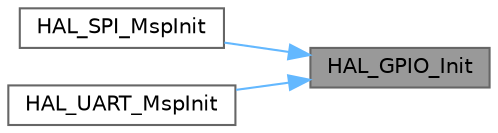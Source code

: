 digraph "HAL_GPIO_Init"
{
 // LATEX_PDF_SIZE
  bgcolor="transparent";
  edge [fontname=Helvetica,fontsize=10,labelfontname=Helvetica,labelfontsize=10];
  node [fontname=Helvetica,fontsize=10,shape=box,height=0.2,width=0.4];
  rankdir="RL";
  Node1 [id="Node000001",label="HAL_GPIO_Init",height=0.2,width=0.4,color="gray40", fillcolor="grey60", style="filled", fontcolor="black",tooltip=" "];
  Node1 -> Node2 [id="edge1_Node000001_Node000002",dir="back",color="steelblue1",style="solid",tooltip=" "];
  Node2 [id="Node000002",label="HAL_SPI_MspInit",height=0.2,width=0.4,color="grey40", fillcolor="white", style="filled",URL="$group___s_p_i___exported___functions___group1.html#ga17f583be14b22caffa6c4e56dcd035ef",tooltip="SPI MSP Initialization This function configures the hardware resources used in this example"];
  Node1 -> Node3 [id="edge2_Node000001_Node000003",dir="back",color="steelblue1",style="solid",tooltip=" "];
  Node3 [id="Node000003",label="HAL_UART_MspInit",height=0.2,width=0.4,color="grey40", fillcolor="white", style="filled",URL="$group___u_a_r_t___exported___functions___group1.html#ga0e553b32211877322f949b14801bbfa7",tooltip="UART MSP Initialization This function configures the hardware resources used in this example"];
}
